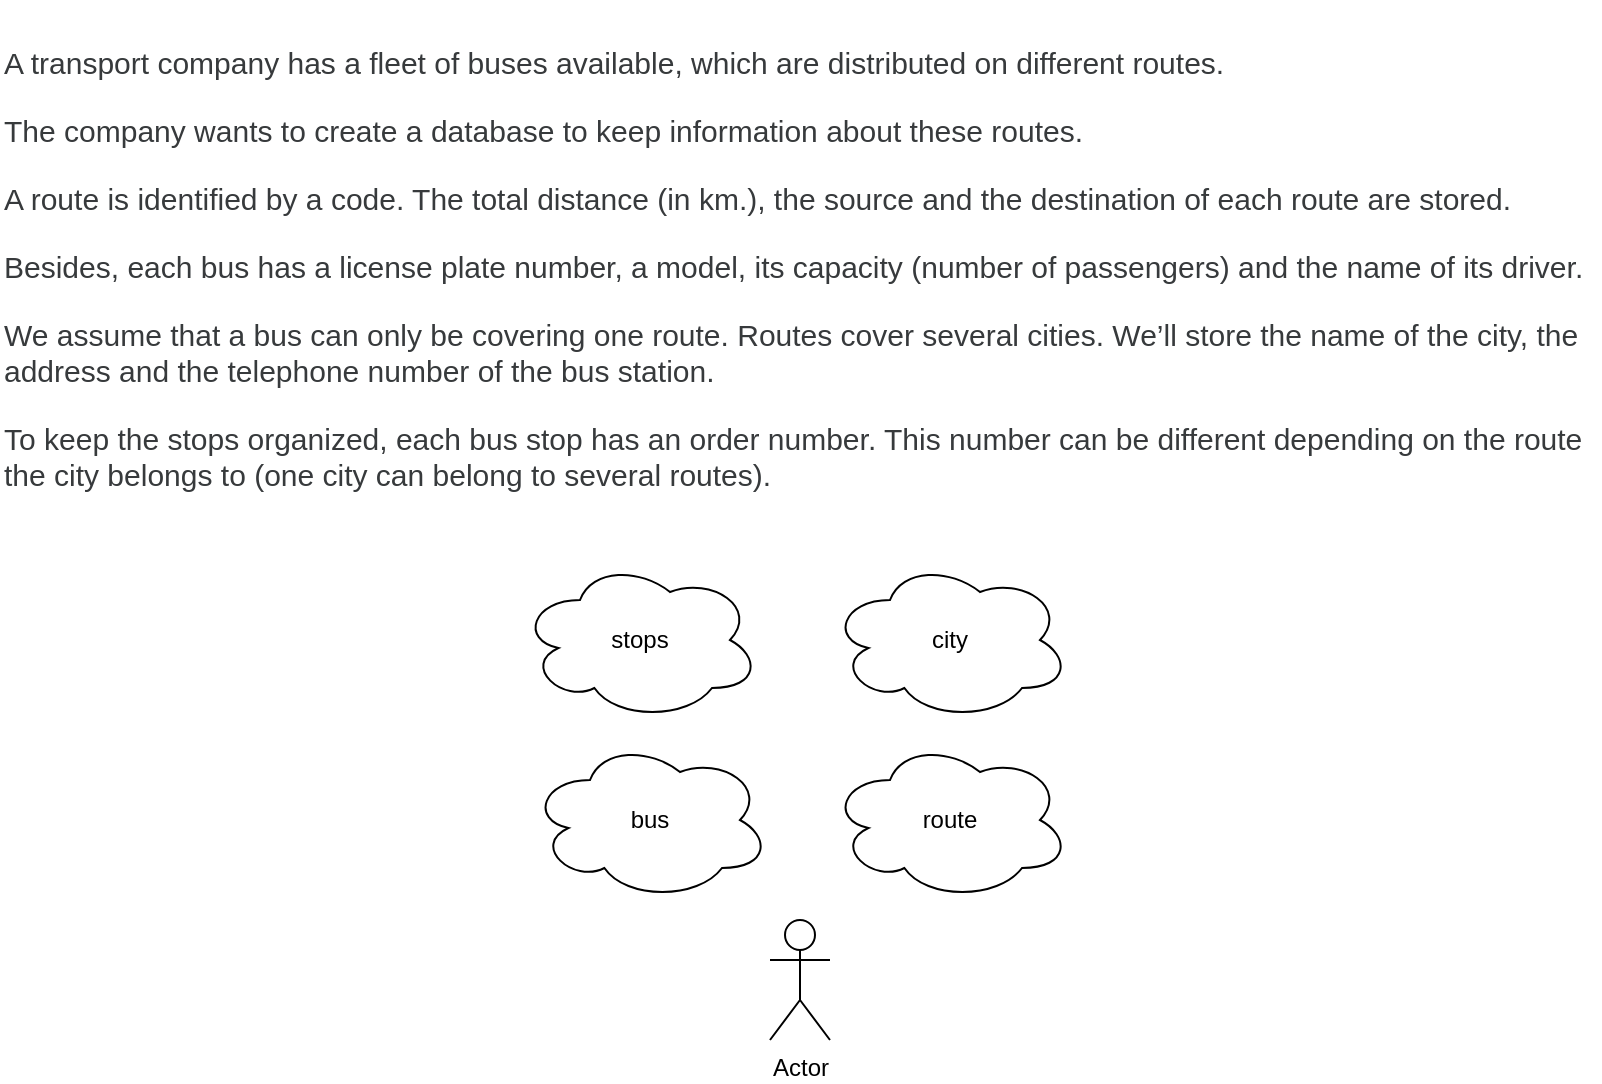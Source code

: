 <mxfile>
    <diagram id="n5Tppdjr3bkBUwbVPka-" name="Page-1">
        <mxGraphModel dx="814" dy="478" grid="1" gridSize="10" guides="1" tooltips="1" connect="1" arrows="1" fold="1" page="1" pageScale="1" pageWidth="827" pageHeight="1169" math="0" shadow="0">
            <root>
                <mxCell id="0"/>
                <mxCell id="1" parent="0"/>
                <mxCell id="3" value="&lt;p dir=&quot;ltr&quot; id=&quot;yui_3_17_2_1_1667220075283_19&quot; style=&quot;box-sizing: border-box; margin-top: 0px; margin-bottom: 1rem; color: rgb(55, 58, 60); font-size: 15px; font-style: normal; letter-spacing: normal; text-align: left; text-indent: 0px; text-transform: none; word-spacing: 0px; background-color: rgb(255, 255, 255);&quot;&gt;&lt;/p&gt;&lt;p dir=&quot;ltr&quot; id=&quot;yui_3_17_2_1_1667220075283_19&quot; style=&quot;box-sizing: border-box ; margin-top: 0px ; margin-bottom: 1rem ; color: rgb(55 , 58 , 60) ; font-size: 15px ; background-color: rgb(255 , 255 , 255)&quot;&gt;A transport company has a fleet of buses available, which are distributed on different routes.&amp;nbsp;&lt;/p&gt;&lt;p dir=&quot;ltr&quot; style=&quot;box-sizing: border-box ; margin-top: 0px ; margin-bottom: 1rem ; color: rgb(55 , 58 , 60) ; font-size: 15px ; background-color: rgb(255 , 255 , 255)&quot;&gt;The company wants to create a database to keep information about these routes.&amp;nbsp;&lt;/p&gt;&lt;p dir=&quot;ltr&quot; style=&quot;box-sizing: border-box ; margin-top: 0px ; margin-bottom: 1rem ; color: rgb(55 , 58 , 60) ; font-size: 15px ; background-color: rgb(255 , 255 , 255)&quot;&gt;&lt;span style=&quot;box-sizing: border-box;&quot;&gt;A route&lt;/span&gt;&amp;nbsp;is identified by a code. The total distance (in km.), the source and the destination of each route are stored.&amp;nbsp;&lt;/p&gt;&lt;p dir=&quot;ltr&quot; style=&quot;box-sizing: border-box ; margin-top: 0px ; margin-bottom: 1rem ; color: rgb(55 , 58 , 60) ; font-size: 15px ; background-color: rgb(255 , 255 , 255)&quot;&gt;Besides, each&amp;nbsp;&lt;span style=&quot;box-sizing: border-box;&quot;&gt;bus&lt;/span&gt;&amp;nbsp;has a license plate number, a model, its capacity (number of passengers) and the name of its driver.&amp;nbsp;&lt;/p&gt;&lt;p dir=&quot;ltr&quot; style=&quot;box-sizing: border-box ; margin-top: 0px ; margin-bottom: 1rem ; color: rgb(55 , 58 , 60) ; font-size: 15px ; background-color: rgb(255 , 255 , 255)&quot;&gt;We assume that a bus can only be covering one route. Routes cover several cities. We’ll store the name of the city, the address and the telephone number of the&lt;span style=&quot;box-sizing: border-box;&quot;&gt;&amp;nbsp;bus station&lt;/span&gt;.&amp;nbsp;&lt;/p&gt;&lt;p dir=&quot;ltr&quot; style=&quot;box-sizing: border-box ; margin-top: 0px ; margin-bottom: 1rem ; color: rgb(55 , 58 , 60) ; font-size: 15px ; background-color: rgb(255 , 255 , 255)&quot;&gt;To keep the stops organized, each bus stop has an order number. This number can be different depending on the route the city belongs to (one city can belong to several routes).&lt;/p&gt;&lt;div&gt;&lt;br&gt;&lt;/div&gt;" style="text;whiteSpace=wrap;html=1;fontStyle=0" vertex="1" parent="1">
                    <mxGeometry x="10" y="20" width="800" height="250" as="geometry"/>
                </mxCell>
                <mxCell id="4" value="Actor" style="shape=umlActor;verticalLabelPosition=bottom;verticalAlign=top;html=1;outlineConnect=0;" vertex="1" parent="1">
                    <mxGeometry x="395" y="480" width="30" height="60" as="geometry"/>
                </mxCell>
                <mxCell id="5" value="route" style="ellipse;shape=cloud;whiteSpace=wrap;html=1;" vertex="1" parent="1">
                    <mxGeometry x="425" y="390" width="120" height="80" as="geometry"/>
                </mxCell>
                <mxCell id="6" value="bus" style="ellipse;shape=cloud;whiteSpace=wrap;html=1;" vertex="1" parent="1">
                    <mxGeometry x="275" y="390" width="120" height="80" as="geometry"/>
                </mxCell>
                <mxCell id="7" value="stops" style="ellipse;shape=cloud;whiteSpace=wrap;html=1;" vertex="1" parent="1">
                    <mxGeometry x="270" y="300" width="120" height="80" as="geometry"/>
                </mxCell>
                <mxCell id="8" value="city" style="ellipse;shape=cloud;whiteSpace=wrap;html=1;" vertex="1" parent="1">
                    <mxGeometry x="425" y="300" width="120" height="80" as="geometry"/>
                </mxCell>
            </root>
        </mxGraphModel>
    </diagram>
    <diagram id="8ZmKV5mJklq9YJjTKKoa" name="Page-2">
        <mxGraphModel dx="708" dy="416" grid="1" gridSize="10" guides="1" tooltips="1" connect="1" arrows="1" fold="1" page="1" pageScale="1" pageWidth="827" pageHeight="1169" math="0" shadow="0">
            <root>
                <mxCell id="lah_pQtBGlxhOlgIQHSt-0"/>
                <mxCell id="lah_pQtBGlxhOlgIQHSt-1" parent="lah_pQtBGlxhOlgIQHSt-0"/>
                <mxCell id="p0tFL5asEmtsyM4A4p6G-10" style="edgeStyle=none;html=1;entryX=0.5;entryY=1;entryDx=0;entryDy=0;" edge="1" parent="lah_pQtBGlxhOlgIQHSt-1" source="lah_pQtBGlxhOlgIQHSt-2" target="p0tFL5asEmtsyM4A4p6G-7">
                    <mxGeometry relative="1" as="geometry"/>
                </mxCell>
                <mxCell id="p0tFL5asEmtsyM4A4p6G-14" style="edgeStyle=none;html=1;" edge="1" parent="lah_pQtBGlxhOlgIQHSt-1" source="lah_pQtBGlxhOlgIQHSt-2" target="p0tFL5asEmtsyM4A4p6G-13">
                    <mxGeometry relative="1" as="geometry"/>
                </mxCell>
                <mxCell id="p0tFL5asEmtsyM4A4p6G-26" style="edgeStyle=none;html=1;entryX=0.5;entryY=1;entryDx=0;entryDy=0;" edge="1" parent="lah_pQtBGlxhOlgIQHSt-1" source="lah_pQtBGlxhOlgIQHSt-2" target="p0tFL5asEmtsyM4A4p6G-23">
                    <mxGeometry relative="1" as="geometry"/>
                </mxCell>
                <mxCell id="p0tFL5asEmtsyM4A4p6G-28" style="edgeStyle=none;html=1;entryX=1;entryY=0.5;entryDx=0;entryDy=0;" edge="1" parent="lah_pQtBGlxhOlgIQHSt-1" source="lah_pQtBGlxhOlgIQHSt-2" target="p0tFL5asEmtsyM4A4p6G-27">
                    <mxGeometry relative="1" as="geometry"/>
                </mxCell>
                <mxCell id="tCdX5tLK0zfuRMB2i2x7-18" style="edgeStyle=none;html=1;entryX=1.014;entryY=0.328;entryDx=0;entryDy=0;entryPerimeter=0;" edge="1" parent="lah_pQtBGlxhOlgIQHSt-1" source="lah_pQtBGlxhOlgIQHSt-2" target="tCdX5tLK0zfuRMB2i2x7-16">
                    <mxGeometry relative="1" as="geometry"/>
                </mxCell>
                <mxCell id="lah_pQtBGlxhOlgIQHSt-2" value="stops" style="rounded=1;whiteSpace=wrap;html=1;" vertex="1" parent="lah_pQtBGlxhOlgIQHSt-1">
                    <mxGeometry x="110" y="120" width="120" height="60" as="geometry"/>
                </mxCell>
                <mxCell id="p0tFL5asEmtsyM4A4p6G-11" style="edgeStyle=none;html=1;" edge="1" parent="lah_pQtBGlxhOlgIQHSt-1" source="p0tFL5asEmtsyM4A4p6G-4" target="p0tFL5asEmtsyM4A4p6G-8">
                    <mxGeometry relative="1" as="geometry"/>
                </mxCell>
                <mxCell id="p0tFL5asEmtsyM4A4p6G-25" style="edgeStyle=none;html=1;entryX=0.5;entryY=1;entryDx=0;entryDy=0;" edge="1" parent="lah_pQtBGlxhOlgIQHSt-1" source="p0tFL5asEmtsyM4A4p6G-4" target="p0tFL5asEmtsyM4A4p6G-24">
                    <mxGeometry relative="1" as="geometry"/>
                </mxCell>
                <mxCell id="p0tFL5asEmtsyM4A4p6G-4" value="route" style="rounded=1;whiteSpace=wrap;html=1;" vertex="1" parent="lah_pQtBGlxhOlgIQHSt-1">
                    <mxGeometry x="354" y="120" width="120" height="60" as="geometry"/>
                </mxCell>
                <mxCell id="p0tFL5asEmtsyM4A4p6G-12" style="edgeStyle=none;html=1;entryX=0.5;entryY=1;entryDx=0;entryDy=0;" edge="1" parent="lah_pQtBGlxhOlgIQHSt-1" source="p0tFL5asEmtsyM4A4p6G-5" target="p0tFL5asEmtsyM4A4p6G-9">
                    <mxGeometry relative="1" as="geometry"/>
                </mxCell>
                <mxCell id="p0tFL5asEmtsyM4A4p6G-21" style="edgeStyle=none;html=1;entryX=1;entryY=0.5;entryDx=0;entryDy=0;" edge="1" parent="lah_pQtBGlxhOlgIQHSt-1" source="p0tFL5asEmtsyM4A4p6G-5" target="p0tFL5asEmtsyM4A4p6G-18">
                    <mxGeometry relative="1" as="geometry"/>
                </mxCell>
                <mxCell id="p0tFL5asEmtsyM4A4p6G-30" style="edgeStyle=none;html=1;entryX=0.5;entryY=1;entryDx=0;entryDy=0;" edge="1" parent="lah_pQtBGlxhOlgIQHSt-1" source="p0tFL5asEmtsyM4A4p6G-5" target="p0tFL5asEmtsyM4A4p6G-29">
                    <mxGeometry relative="1" as="geometry"/>
                </mxCell>
                <mxCell id="p0tFL5asEmtsyM4A4p6G-33" style="edgeStyle=none;html=1;entryX=0;entryY=1;entryDx=0;entryDy=0;" edge="1" parent="lah_pQtBGlxhOlgIQHSt-1" source="p0tFL5asEmtsyM4A4p6G-5" target="p0tFL5asEmtsyM4A4p6G-31">
                    <mxGeometry relative="1" as="geometry"/>
                </mxCell>
                <mxCell id="p0tFL5asEmtsyM4A4p6G-34" style="edgeStyle=none;html=1;entryX=0;entryY=0.5;entryDx=0;entryDy=0;" edge="1" parent="lah_pQtBGlxhOlgIQHSt-1" source="p0tFL5asEmtsyM4A4p6G-5" target="p0tFL5asEmtsyM4A4p6G-32">
                    <mxGeometry relative="1" as="geometry"/>
                </mxCell>
                <mxCell id="K5pDE7Mk6igok8mW73R9-0" style="edgeStyle=none;html=1;entryX=0;entryY=0;entryDx=0;entryDy=0;" edge="1" parent="lah_pQtBGlxhOlgIQHSt-1" source="p0tFL5asEmtsyM4A4p6G-5" target="p0tFL5asEmtsyM4A4p6G-35">
                    <mxGeometry relative="1" as="geometry"/>
                </mxCell>
                <mxCell id="p0tFL5asEmtsyM4A4p6G-5" value="bus" style="rounded=1;whiteSpace=wrap;html=1;" vertex="1" parent="lah_pQtBGlxhOlgIQHSt-1">
                    <mxGeometry x="600" y="120" width="120" height="60" as="geometry"/>
                </mxCell>
                <mxCell id="p0tFL5asEmtsyM4A4p6G-7" value="id" style="ellipse;whiteSpace=wrap;html=1;" vertex="1" parent="lah_pQtBGlxhOlgIQHSt-1">
                    <mxGeometry x="110" y="60" width="50" height="40" as="geometry"/>
                </mxCell>
                <mxCell id="p0tFL5asEmtsyM4A4p6G-8" value="id" style="ellipse;whiteSpace=wrap;html=1;" vertex="1" parent="lah_pQtBGlxhOlgIQHSt-1">
                    <mxGeometry x="354" y="60" width="50" height="40" as="geometry"/>
                </mxCell>
                <mxCell id="p0tFL5asEmtsyM4A4p6G-9" value="id" style="ellipse;whiteSpace=wrap;html=1;" vertex="1" parent="lah_pQtBGlxhOlgIQHSt-1">
                    <mxGeometry x="600" y="60" width="50" height="40" as="geometry"/>
                </mxCell>
                <mxCell id="p0tFL5asEmtsyM4A4p6G-15" style="edgeStyle=none;html=1;entryX=0;entryY=0.5;entryDx=0;entryDy=0;" edge="1" parent="lah_pQtBGlxhOlgIQHSt-1" source="p0tFL5asEmtsyM4A4p6G-13" target="p0tFL5asEmtsyM4A4p6G-4">
                    <mxGeometry relative="1" as="geometry"/>
                </mxCell>
                <mxCell id="p0tFL5asEmtsyM4A4p6G-13" value="is part of" style="rhombus;whiteSpace=wrap;html=1;" vertex="1" parent="lah_pQtBGlxhOlgIQHSt-1">
                    <mxGeometry x="250" y="110" width="80" height="80" as="geometry"/>
                </mxCell>
                <mxCell id="p0tFL5asEmtsyM4A4p6G-22" style="edgeStyle=none;html=1;entryX=1;entryY=0.5;entryDx=0;entryDy=0;" edge="1" parent="lah_pQtBGlxhOlgIQHSt-1" source="p0tFL5asEmtsyM4A4p6G-18" target="p0tFL5asEmtsyM4A4p6G-4">
                    <mxGeometry relative="1" as="geometry"/>
                </mxCell>
                <mxCell id="p0tFL5asEmtsyM4A4p6G-18" value="drives" style="rhombus;whiteSpace=wrap;html=1;" vertex="1" parent="lah_pQtBGlxhOlgIQHSt-1">
                    <mxGeometry x="494" y="110" width="80" height="80" as="geometry"/>
                </mxCell>
                <mxCell id="p0tFL5asEmtsyM4A4p6G-23" value="location" style="ellipse;whiteSpace=wrap;html=1;" vertex="1" parent="lah_pQtBGlxhOlgIQHSt-1">
                    <mxGeometry x="180" y="60" width="50" height="40" as="geometry"/>
                </mxCell>
                <mxCell id="p0tFL5asEmtsyM4A4p6G-24" value="length_in_km" style="ellipse;whiteSpace=wrap;html=1;" vertex="1" parent="lah_pQtBGlxhOlgIQHSt-1">
                    <mxGeometry x="414" y="60" width="86" height="40" as="geometry"/>
                </mxCell>
                <mxCell id="p0tFL5asEmtsyM4A4p6G-27" value="route_id" style="ellipse;whiteSpace=wrap;html=1;" vertex="1" parent="lah_pQtBGlxhOlgIQHSt-1">
                    <mxGeometry x="30" y="90" width="50" height="40" as="geometry"/>
                </mxCell>
                <mxCell id="p0tFL5asEmtsyM4A4p6G-29" value="route_id" style="ellipse;whiteSpace=wrap;html=1;" vertex="1" parent="lah_pQtBGlxhOlgIQHSt-1">
                    <mxGeometry x="660" y="60" width="50" height="40" as="geometry"/>
                </mxCell>
                <mxCell id="p0tFL5asEmtsyM4A4p6G-31" value="brand" style="ellipse;whiteSpace=wrap;html=1;" vertex="1" parent="lah_pQtBGlxhOlgIQHSt-1">
                    <mxGeometry x="730" y="70" width="50" height="40" as="geometry"/>
                </mxCell>
                <mxCell id="p0tFL5asEmtsyM4A4p6G-32" value="model" style="ellipse;whiteSpace=wrap;html=1;" vertex="1" parent="lah_pQtBGlxhOlgIQHSt-1">
                    <mxGeometry x="740" y="130" width="50" height="40" as="geometry"/>
                </mxCell>
                <mxCell id="p0tFL5asEmtsyM4A4p6G-35" value="driver" style="ellipse;whiteSpace=wrap;html=1;" vertex="1" parent="lah_pQtBGlxhOlgIQHSt-1">
                    <mxGeometry x="730" y="190" width="50" height="40" as="geometry"/>
                </mxCell>
                <mxCell id="tCdX5tLK0zfuRMB2i2x7-2" style="edgeStyle=none;html=1;entryX=1;entryY=0.5;entryDx=0;entryDy=0;" edge="1" parent="lah_pQtBGlxhOlgIQHSt-1" source="tCdX5tLK0zfuRMB2i2x7-0" target="tCdX5tLK0zfuRMB2i2x7-1">
                    <mxGeometry relative="1" as="geometry"/>
                </mxCell>
                <mxCell id="tCdX5tLK0zfuRMB2i2x7-4" style="edgeStyle=none;html=1;entryX=1;entryY=0.5;entryDx=0;entryDy=0;" edge="1" parent="lah_pQtBGlxhOlgIQHSt-1" source="tCdX5tLK0zfuRMB2i2x7-0" target="tCdX5tLK0zfuRMB2i2x7-3">
                    <mxGeometry relative="1" as="geometry"/>
                </mxCell>
                <mxCell id="tCdX5tLK0zfuRMB2i2x7-7" style="edgeStyle=none;html=1;entryX=0.5;entryY=1;entryDx=0;entryDy=0;" edge="1" parent="lah_pQtBGlxhOlgIQHSt-1" source="tCdX5tLK0zfuRMB2i2x7-0" target="tCdX5tLK0zfuRMB2i2x7-6">
                    <mxGeometry relative="1" as="geometry">
                        <mxPoint x="165" y="290" as="targetPoint"/>
                    </mxGeometry>
                </mxCell>
                <mxCell id="tCdX5tLK0zfuRMB2i2x7-0" value="city" style="rounded=1;whiteSpace=wrap;html=1;" vertex="1" parent="lah_pQtBGlxhOlgIQHSt-1">
                    <mxGeometry x="110" y="310" width="120" height="60" as="geometry"/>
                </mxCell>
                <mxCell id="tCdX5tLK0zfuRMB2i2x7-1" value="id" style="ellipse;whiteSpace=wrap;html=1;" vertex="1" parent="lah_pQtBGlxhOlgIQHSt-1">
                    <mxGeometry x="30" y="310" width="50" height="40" as="geometry"/>
                </mxCell>
                <mxCell id="tCdX5tLK0zfuRMB2i2x7-3" value="name" style="ellipse;whiteSpace=wrap;html=1;" vertex="1" parent="lah_pQtBGlxhOlgIQHSt-1">
                    <mxGeometry x="40" y="370" width="50" height="40" as="geometry"/>
                </mxCell>
                <mxCell id="tCdX5tLK0zfuRMB2i2x7-8" style="edgeStyle=none;html=1;" edge="1" parent="lah_pQtBGlxhOlgIQHSt-1" source="tCdX5tLK0zfuRMB2i2x7-6" target="lah_pQtBGlxhOlgIQHSt-2">
                    <mxGeometry relative="1" as="geometry"/>
                </mxCell>
                <mxCell id="tCdX5tLK0zfuRMB2i2x7-6" value="" style="rhombus;whiteSpace=wrap;html=1;" vertex="1" parent="lah_pQtBGlxhOlgIQHSt-1">
                    <mxGeometry x="130" y="200" width="80" height="80" as="geometry"/>
                </mxCell>
                <mxCell id="tCdX5tLK0zfuRMB2i2x7-16" value="city_id" style="ellipse;whiteSpace=wrap;html=1;" vertex="1" parent="lah_pQtBGlxhOlgIQHSt-1">
                    <mxGeometry x="30" y="150" width="50" height="40" as="geometry"/>
                </mxCell>
            </root>
        </mxGraphModel>
    </diagram>
    <diagram id="RDhPMkNLFHwUV4NV2G6V" name="Page-3">
        <mxGraphModel dx="958" dy="562" grid="1" gridSize="10" guides="1" tooltips="1" connect="1" arrows="1" fold="1" page="1" pageScale="1" pageWidth="827" pageHeight="1169" math="0" shadow="0">
            <root>
                <mxCell id="CJqYRixQldHfy-TUdPhN-0"/>
                <mxCell id="CJqYRixQldHfy-TUdPhN-1" parent="CJqYRixQldHfy-TUdPhN-0"/>
                <mxCell id="w3vNCRA3c7-lEFl0p3KB-39" value="city" style="swimlane;fontStyle=0;childLayout=stackLayout;horizontal=1;startSize=30;horizontalStack=0;resizeParent=1;resizeParentMax=0;resizeLast=0;collapsible=1;marginBottom=0;" vertex="1" parent="CJqYRixQldHfy-TUdPhN-1">
                    <mxGeometry x="68" y="60" width="140" height="90" as="geometry"/>
                </mxCell>
                <mxCell id="w3vNCRA3c7-lEFl0p3KB-40" value="id" style="text;strokeColor=none;fillColor=none;align=left;verticalAlign=middle;spacingLeft=4;spacingRight=4;overflow=hidden;points=[[0,0.5],[1,0.5]];portConstraint=eastwest;rotatable=0;" vertex="1" parent="w3vNCRA3c7-lEFl0p3KB-39">
                    <mxGeometry y="30" width="140" height="30" as="geometry"/>
                </mxCell>
                <mxCell id="w3vNCRA3c7-lEFl0p3KB-41" value="name" style="text;strokeColor=none;fillColor=none;align=left;verticalAlign=middle;spacingLeft=4;spacingRight=4;overflow=hidden;points=[[0,0.5],[1,0.5]];portConstraint=eastwest;rotatable=0;" vertex="1" parent="w3vNCRA3c7-lEFl0p3KB-39">
                    <mxGeometry y="60" width="140" height="30" as="geometry"/>
                </mxCell>
                <mxCell id="w3vNCRA3c7-lEFl0p3KB-43" value="stops" style="swimlane;fontStyle=0;childLayout=stackLayout;horizontal=1;startSize=30;horizontalStack=0;resizeParent=1;resizeParentMax=0;resizeLast=0;collapsible=1;marginBottom=0;" vertex="1" parent="CJqYRixQldHfy-TUdPhN-1">
                    <mxGeometry x="248" y="60" width="140" height="150" as="geometry"/>
                </mxCell>
                <mxCell id="w3vNCRA3c7-lEFl0p3KB-44" value="id" style="text;strokeColor=none;fillColor=none;align=left;verticalAlign=middle;spacingLeft=4;spacingRight=4;overflow=hidden;points=[[0,0.5],[1,0.5]];portConstraint=eastwest;rotatable=0;" vertex="1" parent="w3vNCRA3c7-lEFl0p3KB-43">
                    <mxGeometry y="30" width="140" height="30" as="geometry"/>
                </mxCell>
                <mxCell id="w3vNCRA3c7-lEFl0p3KB-45" value="location" style="text;strokeColor=none;fillColor=none;align=left;verticalAlign=middle;spacingLeft=4;spacingRight=4;overflow=hidden;points=[[0,0.5],[1,0.5]];portConstraint=eastwest;rotatable=0;" vertex="1" parent="w3vNCRA3c7-lEFl0p3KB-43">
                    <mxGeometry y="60" width="140" height="30" as="geometry"/>
                </mxCell>
                <mxCell id="w3vNCRA3c7-lEFl0p3KB-47" value="route_id" style="text;strokeColor=none;fillColor=none;align=left;verticalAlign=middle;spacingLeft=4;spacingRight=4;overflow=hidden;points=[[0,0.5],[1,0.5]];portConstraint=eastwest;rotatable=0;" vertex="1" parent="w3vNCRA3c7-lEFl0p3KB-43">
                    <mxGeometry y="90" width="140" height="30" as="geometry"/>
                </mxCell>
                <mxCell id="w3vNCRA3c7-lEFl0p3KB-48" value="city_id" style="text;strokeColor=none;fillColor=none;align=left;verticalAlign=middle;spacingLeft=4;spacingRight=4;overflow=hidden;points=[[0,0.5],[1,0.5]];portConstraint=eastwest;rotatable=0;" vertex="1" parent="w3vNCRA3c7-lEFl0p3KB-43">
                    <mxGeometry y="120" width="140" height="30" as="geometry"/>
                </mxCell>
                <mxCell id="w3vNCRA3c7-lEFl0p3KB-49" value="route" style="swimlane;fontStyle=0;childLayout=stackLayout;horizontal=1;startSize=30;horizontalStack=0;resizeParent=1;resizeParentMax=0;resizeLast=0;collapsible=1;marginBottom=0;" vertex="1" parent="CJqYRixQldHfy-TUdPhN-1">
                    <mxGeometry x="432" y="60" width="140" height="90" as="geometry"/>
                </mxCell>
                <mxCell id="w3vNCRA3c7-lEFl0p3KB-50" value="id" style="text;strokeColor=none;fillColor=none;align=left;verticalAlign=middle;spacingLeft=4;spacingRight=4;overflow=hidden;points=[[0,0.5],[1,0.5]];portConstraint=eastwest;rotatable=0;" vertex="1" parent="w3vNCRA3c7-lEFl0p3KB-49">
                    <mxGeometry y="30" width="140" height="30" as="geometry"/>
                </mxCell>
                <mxCell id="w3vNCRA3c7-lEFl0p3KB-51" value="route_in_km" style="text;strokeColor=none;fillColor=none;align=left;verticalAlign=middle;spacingLeft=4;spacingRight=4;overflow=hidden;points=[[0,0.5],[1,0.5]];portConstraint=eastwest;rotatable=0;" vertex="1" parent="w3vNCRA3c7-lEFl0p3KB-49">
                    <mxGeometry y="60" width="140" height="30" as="geometry"/>
                </mxCell>
                <mxCell id="w3vNCRA3c7-lEFl0p3KB-56" value="bus" style="swimlane;fontStyle=0;childLayout=stackLayout;horizontal=1;startSize=30;horizontalStack=0;resizeParent=1;resizeParentMax=0;resizeLast=0;collapsible=1;marginBottom=0;" vertex="1" parent="CJqYRixQldHfy-TUdPhN-1">
                    <mxGeometry x="618" y="60" width="140" height="180" as="geometry"/>
                </mxCell>
                <mxCell id="w3vNCRA3c7-lEFl0p3KB-57" value="id" style="text;strokeColor=none;fillColor=none;align=left;verticalAlign=middle;spacingLeft=4;spacingRight=4;overflow=hidden;points=[[0,0.5],[1,0.5]];portConstraint=eastwest;rotatable=0;" vertex="1" parent="w3vNCRA3c7-lEFl0p3KB-56">
                    <mxGeometry y="30" width="140" height="30" as="geometry"/>
                </mxCell>
                <mxCell id="w3vNCRA3c7-lEFl0p3KB-59" value="brand" style="text;strokeColor=none;fillColor=none;align=left;verticalAlign=middle;spacingLeft=4;spacingRight=4;overflow=hidden;points=[[0,0.5],[1,0.5]];portConstraint=eastwest;rotatable=0;" vertex="1" parent="w3vNCRA3c7-lEFl0p3KB-56">
                    <mxGeometry y="60" width="140" height="30" as="geometry"/>
                </mxCell>
                <mxCell id="w3vNCRA3c7-lEFl0p3KB-60" value="model" style="text;strokeColor=none;fillColor=none;align=left;verticalAlign=middle;spacingLeft=4;spacingRight=4;overflow=hidden;points=[[0,0.5],[1,0.5]];portConstraint=eastwest;rotatable=0;" vertex="1" parent="w3vNCRA3c7-lEFl0p3KB-56">
                    <mxGeometry y="90" width="140" height="30" as="geometry"/>
                </mxCell>
                <mxCell id="w3vNCRA3c7-lEFl0p3KB-61" value="driver" style="text;strokeColor=none;fillColor=none;align=left;verticalAlign=middle;spacingLeft=4;spacingRight=4;overflow=hidden;points=[[0,0.5],[1,0.5]];portConstraint=eastwest;rotatable=0;" vertex="1" parent="w3vNCRA3c7-lEFl0p3KB-56">
                    <mxGeometry y="120" width="140" height="30" as="geometry"/>
                </mxCell>
                <mxCell id="w3vNCRA3c7-lEFl0p3KB-58" value="route_id" style="text;strokeColor=none;fillColor=none;align=left;verticalAlign=middle;spacingLeft=4;spacingRight=4;overflow=hidden;points=[[0,0.5],[1,0.5]];portConstraint=eastwest;rotatable=0;" vertex="1" parent="w3vNCRA3c7-lEFl0p3KB-56">
                    <mxGeometry y="150" width="140" height="30" as="geometry"/>
                </mxCell>
                <mxCell id="w3vNCRA3c7-lEFl0p3KB-62" style="edgeStyle=orthogonalEdgeStyle;html=1;entryX=0;entryY=0.5;entryDx=0;entryDy=0;" edge="1" parent="CJqYRixQldHfy-TUdPhN-1" source="w3vNCRA3c7-lEFl0p3KB-47" target="w3vNCRA3c7-lEFl0p3KB-50">
                    <mxGeometry relative="1" as="geometry"/>
                </mxCell>
                <mxCell id="w3vNCRA3c7-lEFl0p3KB-63" style="edgeStyle=orthogonalEdgeStyle;html=1;entryX=1;entryY=0.5;entryDx=0;entryDy=0;" edge="1" parent="CJqYRixQldHfy-TUdPhN-1" source="w3vNCRA3c7-lEFl0p3KB-48" target="w3vNCRA3c7-lEFl0p3KB-40">
                    <mxGeometry relative="1" as="geometry"/>
                </mxCell>
                <mxCell id="w3vNCRA3c7-lEFl0p3KB-64" style="edgeStyle=orthogonalEdgeStyle;html=1;entryX=1;entryY=0.5;entryDx=0;entryDy=0;" edge="1" parent="CJqYRixQldHfy-TUdPhN-1" source="w3vNCRA3c7-lEFl0p3KB-58" target="w3vNCRA3c7-lEFl0p3KB-50">
                    <mxGeometry relative="1" as="geometry"/>
                </mxCell>
            </root>
        </mxGraphModel>
    </diagram>
    <diagram id="CEf7C4xhImNFZ-uWHBLE" name="Page-4">
        <mxGraphModel dx="814" dy="478" grid="1" gridSize="10" guides="1" tooltips="1" connect="1" arrows="1" fold="1" page="1" pageScale="1" pageWidth="827" pageHeight="1169" math="0" shadow="0">
            <root>
                <mxCell id="15XzaJT5Nwwyiih1pCAx-0"/>
                <mxCell id="15XzaJT5Nwwyiih1pCAx-1" parent="15XzaJT5Nwwyiih1pCAx-0"/>
                <mxCell id="tnfQiD4kEBXVWjHwRuw_-0" value="city" style="swimlane;fontStyle=0;childLayout=stackLayout;horizontal=1;startSize=30;horizontalStack=0;resizeParent=1;resizeParentMax=0;resizeLast=0;collapsible=1;marginBottom=0;" vertex="1" parent="15XzaJT5Nwwyiih1pCAx-1">
                    <mxGeometry x="68" y="60" width="140" height="90" as="geometry"/>
                </mxCell>
                <mxCell id="tnfQiD4kEBXVWjHwRuw_-1" value="id int PK" style="text;strokeColor=none;fillColor=none;align=left;verticalAlign=middle;spacingLeft=4;spacingRight=4;overflow=hidden;points=[[0,0.5],[1,0.5]];portConstraint=eastwest;rotatable=0;" vertex="1" parent="tnfQiD4kEBXVWjHwRuw_-0">
                    <mxGeometry y="30" width="140" height="30" as="geometry"/>
                </mxCell>
                <mxCell id="tnfQiD4kEBXVWjHwRuw_-2" value="name varchar" style="text;strokeColor=none;fillColor=none;align=left;verticalAlign=middle;spacingLeft=4;spacingRight=4;overflow=hidden;points=[[0,0.5],[1,0.5]];portConstraint=eastwest;rotatable=0;" vertex="1" parent="tnfQiD4kEBXVWjHwRuw_-0">
                    <mxGeometry y="60" width="140" height="30" as="geometry"/>
                </mxCell>
                <mxCell id="tnfQiD4kEBXVWjHwRuw_-3" value="stops" style="swimlane;fontStyle=0;childLayout=stackLayout;horizontal=1;startSize=30;horizontalStack=0;resizeParent=1;resizeParentMax=0;resizeLast=0;collapsible=1;marginBottom=0;" vertex="1" parent="15XzaJT5Nwwyiih1pCAx-1">
                    <mxGeometry x="248" y="60" width="140" height="150" as="geometry"/>
                </mxCell>
                <mxCell id="tnfQiD4kEBXVWjHwRuw_-4" value="id int PK" style="text;strokeColor=none;fillColor=none;align=left;verticalAlign=middle;spacingLeft=4;spacingRight=4;overflow=hidden;points=[[0,0.5],[1,0.5]];portConstraint=eastwest;rotatable=0;" vertex="1" parent="tnfQiD4kEBXVWjHwRuw_-3">
                    <mxGeometry y="30" width="140" height="30" as="geometry"/>
                </mxCell>
                <mxCell id="tnfQiD4kEBXVWjHwRuw_-5" value="location varchar" style="text;strokeColor=none;fillColor=none;align=left;verticalAlign=middle;spacingLeft=4;spacingRight=4;overflow=hidden;points=[[0,0.5],[1,0.5]];portConstraint=eastwest;rotatable=0;" vertex="1" parent="tnfQiD4kEBXVWjHwRuw_-3">
                    <mxGeometry y="60" width="140" height="30" as="geometry"/>
                </mxCell>
                <mxCell id="tnfQiD4kEBXVWjHwRuw_-6" value="route_id int" style="text;strokeColor=none;fillColor=none;align=left;verticalAlign=middle;spacingLeft=4;spacingRight=4;overflow=hidden;points=[[0,0.5],[1,0.5]];portConstraint=eastwest;rotatable=0;" vertex="1" parent="tnfQiD4kEBXVWjHwRuw_-3">
                    <mxGeometry y="90" width="140" height="30" as="geometry"/>
                </mxCell>
                <mxCell id="tnfQiD4kEBXVWjHwRuw_-7" value="city_id int" style="text;strokeColor=none;fillColor=none;align=left;verticalAlign=middle;spacingLeft=4;spacingRight=4;overflow=hidden;points=[[0,0.5],[1,0.5]];portConstraint=eastwest;rotatable=0;" vertex="1" parent="tnfQiD4kEBXVWjHwRuw_-3">
                    <mxGeometry y="120" width="140" height="30" as="geometry"/>
                </mxCell>
                <mxCell id="tnfQiD4kEBXVWjHwRuw_-8" value="route" style="swimlane;fontStyle=0;childLayout=stackLayout;horizontal=1;startSize=30;horizontalStack=0;resizeParent=1;resizeParentMax=0;resizeLast=0;collapsible=1;marginBottom=0;" vertex="1" parent="15XzaJT5Nwwyiih1pCAx-1">
                    <mxGeometry x="432" y="60" width="140" height="90" as="geometry"/>
                </mxCell>
                <mxCell id="tnfQiD4kEBXVWjHwRuw_-9" value="id int PK" style="text;strokeColor=none;fillColor=none;align=left;verticalAlign=middle;spacingLeft=4;spacingRight=4;overflow=hidden;points=[[0,0.5],[1,0.5]];portConstraint=eastwest;rotatable=0;" vertex="1" parent="tnfQiD4kEBXVWjHwRuw_-8">
                    <mxGeometry y="30" width="140" height="30" as="geometry"/>
                </mxCell>
                <mxCell id="tnfQiD4kEBXVWjHwRuw_-10" value="route_in_km int" style="text;strokeColor=none;fillColor=none;align=left;verticalAlign=middle;spacingLeft=4;spacingRight=4;overflow=hidden;points=[[0,0.5],[1,0.5]];portConstraint=eastwest;rotatable=0;" vertex="1" parent="tnfQiD4kEBXVWjHwRuw_-8">
                    <mxGeometry y="60" width="140" height="30" as="geometry"/>
                </mxCell>
                <mxCell id="tnfQiD4kEBXVWjHwRuw_-11" value="bus" style="swimlane;fontStyle=0;childLayout=stackLayout;horizontal=1;startSize=30;horizontalStack=0;resizeParent=1;resizeParentMax=0;resizeLast=0;collapsible=1;marginBottom=0;" vertex="1" parent="15XzaJT5Nwwyiih1pCAx-1">
                    <mxGeometry x="618" y="60" width="140" height="180" as="geometry"/>
                </mxCell>
                <mxCell id="tnfQiD4kEBXVWjHwRuw_-12" value="id int PK" style="text;strokeColor=none;fillColor=none;align=left;verticalAlign=middle;spacingLeft=4;spacingRight=4;overflow=hidden;points=[[0,0.5],[1,0.5]];portConstraint=eastwest;rotatable=0;" vertex="1" parent="tnfQiD4kEBXVWjHwRuw_-11">
                    <mxGeometry y="30" width="140" height="30" as="geometry"/>
                </mxCell>
                <mxCell id="tnfQiD4kEBXVWjHwRuw_-13" value="brand varchar" style="text;strokeColor=none;fillColor=none;align=left;verticalAlign=middle;spacingLeft=4;spacingRight=4;overflow=hidden;points=[[0,0.5],[1,0.5]];portConstraint=eastwest;rotatable=0;" vertex="1" parent="tnfQiD4kEBXVWjHwRuw_-11">
                    <mxGeometry y="60" width="140" height="30" as="geometry"/>
                </mxCell>
                <mxCell id="tnfQiD4kEBXVWjHwRuw_-14" value="model varchar" style="text;strokeColor=none;fillColor=none;align=left;verticalAlign=middle;spacingLeft=4;spacingRight=4;overflow=hidden;points=[[0,0.5],[1,0.5]];portConstraint=eastwest;rotatable=0;" vertex="1" parent="tnfQiD4kEBXVWjHwRuw_-11">
                    <mxGeometry y="90" width="140" height="30" as="geometry"/>
                </mxCell>
                <mxCell id="tnfQiD4kEBXVWjHwRuw_-15" value="driver varchar" style="text;strokeColor=none;fillColor=none;align=left;verticalAlign=middle;spacingLeft=4;spacingRight=4;overflow=hidden;points=[[0,0.5],[1,0.5]];portConstraint=eastwest;rotatable=0;" vertex="1" parent="tnfQiD4kEBXVWjHwRuw_-11">
                    <mxGeometry y="120" width="140" height="30" as="geometry"/>
                </mxCell>
                <mxCell id="tnfQiD4kEBXVWjHwRuw_-16" value="route_id int" style="text;strokeColor=none;fillColor=none;align=left;verticalAlign=middle;spacingLeft=4;spacingRight=4;overflow=hidden;points=[[0,0.5],[1,0.5]];portConstraint=eastwest;rotatable=0;" vertex="1" parent="tnfQiD4kEBXVWjHwRuw_-11">
                    <mxGeometry y="150" width="140" height="30" as="geometry"/>
                </mxCell>
                <mxCell id="tnfQiD4kEBXVWjHwRuw_-17" style="edgeStyle=orthogonalEdgeStyle;html=1;entryX=0;entryY=0.5;entryDx=0;entryDy=0;" edge="1" parent="15XzaJT5Nwwyiih1pCAx-1" source="tnfQiD4kEBXVWjHwRuw_-6" target="tnfQiD4kEBXVWjHwRuw_-9">
                    <mxGeometry relative="1" as="geometry"/>
                </mxCell>
                <mxCell id="tnfQiD4kEBXVWjHwRuw_-18" style="edgeStyle=orthogonalEdgeStyle;html=1;entryX=1;entryY=0.5;entryDx=0;entryDy=0;" edge="1" parent="15XzaJT5Nwwyiih1pCAx-1" source="tnfQiD4kEBXVWjHwRuw_-7" target="tnfQiD4kEBXVWjHwRuw_-1">
                    <mxGeometry relative="1" as="geometry"/>
                </mxCell>
                <mxCell id="tnfQiD4kEBXVWjHwRuw_-19" style="edgeStyle=orthogonalEdgeStyle;html=1;entryX=1;entryY=0.5;entryDx=0;entryDy=0;" edge="1" parent="15XzaJT5Nwwyiih1pCAx-1" source="tnfQiD4kEBXVWjHwRuw_-16" target="tnfQiD4kEBXVWjHwRuw_-9">
                    <mxGeometry relative="1" as="geometry"/>
                </mxCell>
            </root>
        </mxGraphModel>
    </diagram>
</mxfile>